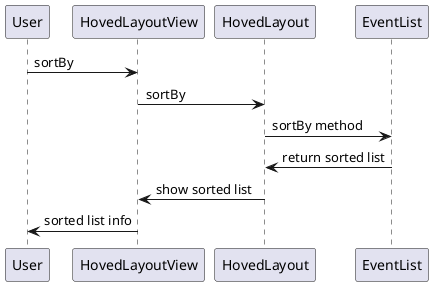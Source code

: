 @startuml
User -> HovedLayoutView: sortBy
HovedLayoutView -> HovedLayout: sortBy
HovedLayout -> EventList: sortBy method
EventList -> HovedLayout: return sorted list
HovedLayout -> HovedLayoutView: show sorted list
HovedLayoutView -> User: sorted list info
@enduml